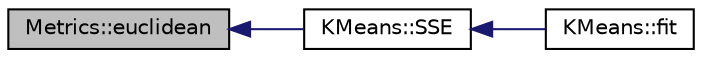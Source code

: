 digraph "Metrics::euclidean"
{
  bgcolor="transparent";
  edge [fontname="Helvetica",fontsize="10",labelfontname="Helvetica",labelfontsize="10"];
  node [fontname="Helvetica",fontsize="10",shape=record];
  rankdir="LR";
  Node6 [label="Metrics::euclidean",height=0.2,width=0.4,color="black", fillcolor="grey75", style="filled", fontcolor="black"];
  Node6 -> Node7 [dir="back",color="midnightblue",fontsize="10",style="solid",fontname="Helvetica"];
  Node7 [label="KMeans::SSE",height=0.2,width=0.4,color="black",URL="$classKMeans.html#afa3dcc65e5f8a708fc9d7d28fe23baf7"];
  Node7 -> Node8 [dir="back",color="midnightblue",fontsize="10",style="solid",fontname="Helvetica"];
  Node8 [label="KMeans::fit",height=0.2,width=0.4,color="black",URL="$classKMeans.html#aa1583b7f07ebb766f20e52c63a2f8d45",tooltip="Find the k centroids that best fit the data. "];
}
